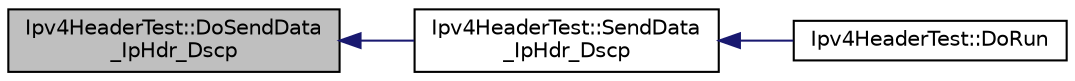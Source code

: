 digraph "Ipv4HeaderTest::DoSendData_IpHdr_Dscp"
{
  edge [fontname="Helvetica",fontsize="10",labelfontname="Helvetica",labelfontsize="10"];
  node [fontname="Helvetica",fontsize="10",shape=record];
  rankdir="LR";
  Node1 [label="Ipv4HeaderTest::DoSendData\l_IpHdr_Dscp",height=0.2,width=0.4,color="black", fillcolor="grey75", style="filled", fontcolor="black"];
  Node1 -> Node2 [dir="back",color="midnightblue",fontsize="10",style="solid"];
  Node2 [label="Ipv4HeaderTest::SendData\l_IpHdr_Dscp",height=0.2,width=0.4,color="black", fillcolor="white", style="filled",URL="$d7/dba/classIpv4HeaderTest.html#afbd0cfc4212b3a0d8846faa662cbc7bc",tooltip="Send a packet with speciic DSCP and ECN fields. "];
  Node2 -> Node3 [dir="back",color="midnightblue",fontsize="10",style="solid"];
  Node3 [label="Ipv4HeaderTest::DoRun",height=0.2,width=0.4,color="black", fillcolor="white", style="filled",URL="$d7/dba/classIpv4HeaderTest.html#ad9026591beb17db0d9cbff0c34f9f69d",tooltip="Implementation to actually run this TestCase. "];
}
